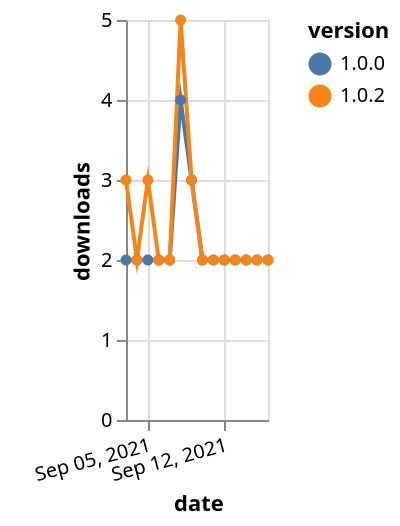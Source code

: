 {"$schema": "https://vega.github.io/schema/vega-lite/v5.json", "description": "A simple bar chart with embedded data.", "data": {"values": [{"date": "2021-09-03", "total": 2528, "delta": 2, "version": "1.0.0"}, {"date": "2021-09-04", "total": 2530, "delta": 2, "version": "1.0.0"}, {"date": "2021-09-05", "total": 2532, "delta": 2, "version": "1.0.0"}, {"date": "2021-09-06", "total": 2534, "delta": 2, "version": "1.0.0"}, {"date": "2021-09-07", "total": 2536, "delta": 2, "version": "1.0.0"}, {"date": "2021-09-08", "total": 2540, "delta": 4, "version": "1.0.0"}, {"date": "2021-09-09", "total": 2543, "delta": 3, "version": "1.0.0"}, {"date": "2021-09-10", "total": 2545, "delta": 2, "version": "1.0.0"}, {"date": "2021-09-11", "total": 2547, "delta": 2, "version": "1.0.0"}, {"date": "2021-09-12", "total": 2549, "delta": 2, "version": "1.0.0"}, {"date": "2021-09-13", "total": 2551, "delta": 2, "version": "1.0.0"}, {"date": "2021-09-14", "total": 2553, "delta": 2, "version": "1.0.0"}, {"date": "2021-09-15", "total": 2555, "delta": 2, "version": "1.0.0"}, {"date": "2021-09-16", "total": 2557, "delta": 2, "version": "1.0.0"}, {"date": "2021-09-03", "total": 1963, "delta": 3, "version": "1.0.2"}, {"date": "2021-09-04", "total": 1965, "delta": 2, "version": "1.0.2"}, {"date": "2021-09-05", "total": 1968, "delta": 3, "version": "1.0.2"}, {"date": "2021-09-06", "total": 1970, "delta": 2, "version": "1.0.2"}, {"date": "2021-09-07", "total": 1972, "delta": 2, "version": "1.0.2"}, {"date": "2021-09-08", "total": 1977, "delta": 5, "version": "1.0.2"}, {"date": "2021-09-09", "total": 1980, "delta": 3, "version": "1.0.2"}, {"date": "2021-09-10", "total": 1982, "delta": 2, "version": "1.0.2"}, {"date": "2021-09-11", "total": 1984, "delta": 2, "version": "1.0.2"}, {"date": "2021-09-12", "total": 1986, "delta": 2, "version": "1.0.2"}, {"date": "2021-09-13", "total": 1988, "delta": 2, "version": "1.0.2"}, {"date": "2021-09-14", "total": 1990, "delta": 2, "version": "1.0.2"}, {"date": "2021-09-15", "total": 1992, "delta": 2, "version": "1.0.2"}, {"date": "2021-09-16", "total": 1994, "delta": 2, "version": "1.0.2"}]}, "width": "container", "mark": {"type": "line", "point": {"filled": true}}, "encoding": {"x": {"field": "date", "type": "temporal", "timeUnit": "yearmonthdate", "title": "date", "axis": {"labelAngle": -15}}, "y": {"field": "delta", "type": "quantitative", "title": "downloads"}, "color": {"field": "version", "type": "nominal"}, "tooltip": {"field": "delta"}}}
